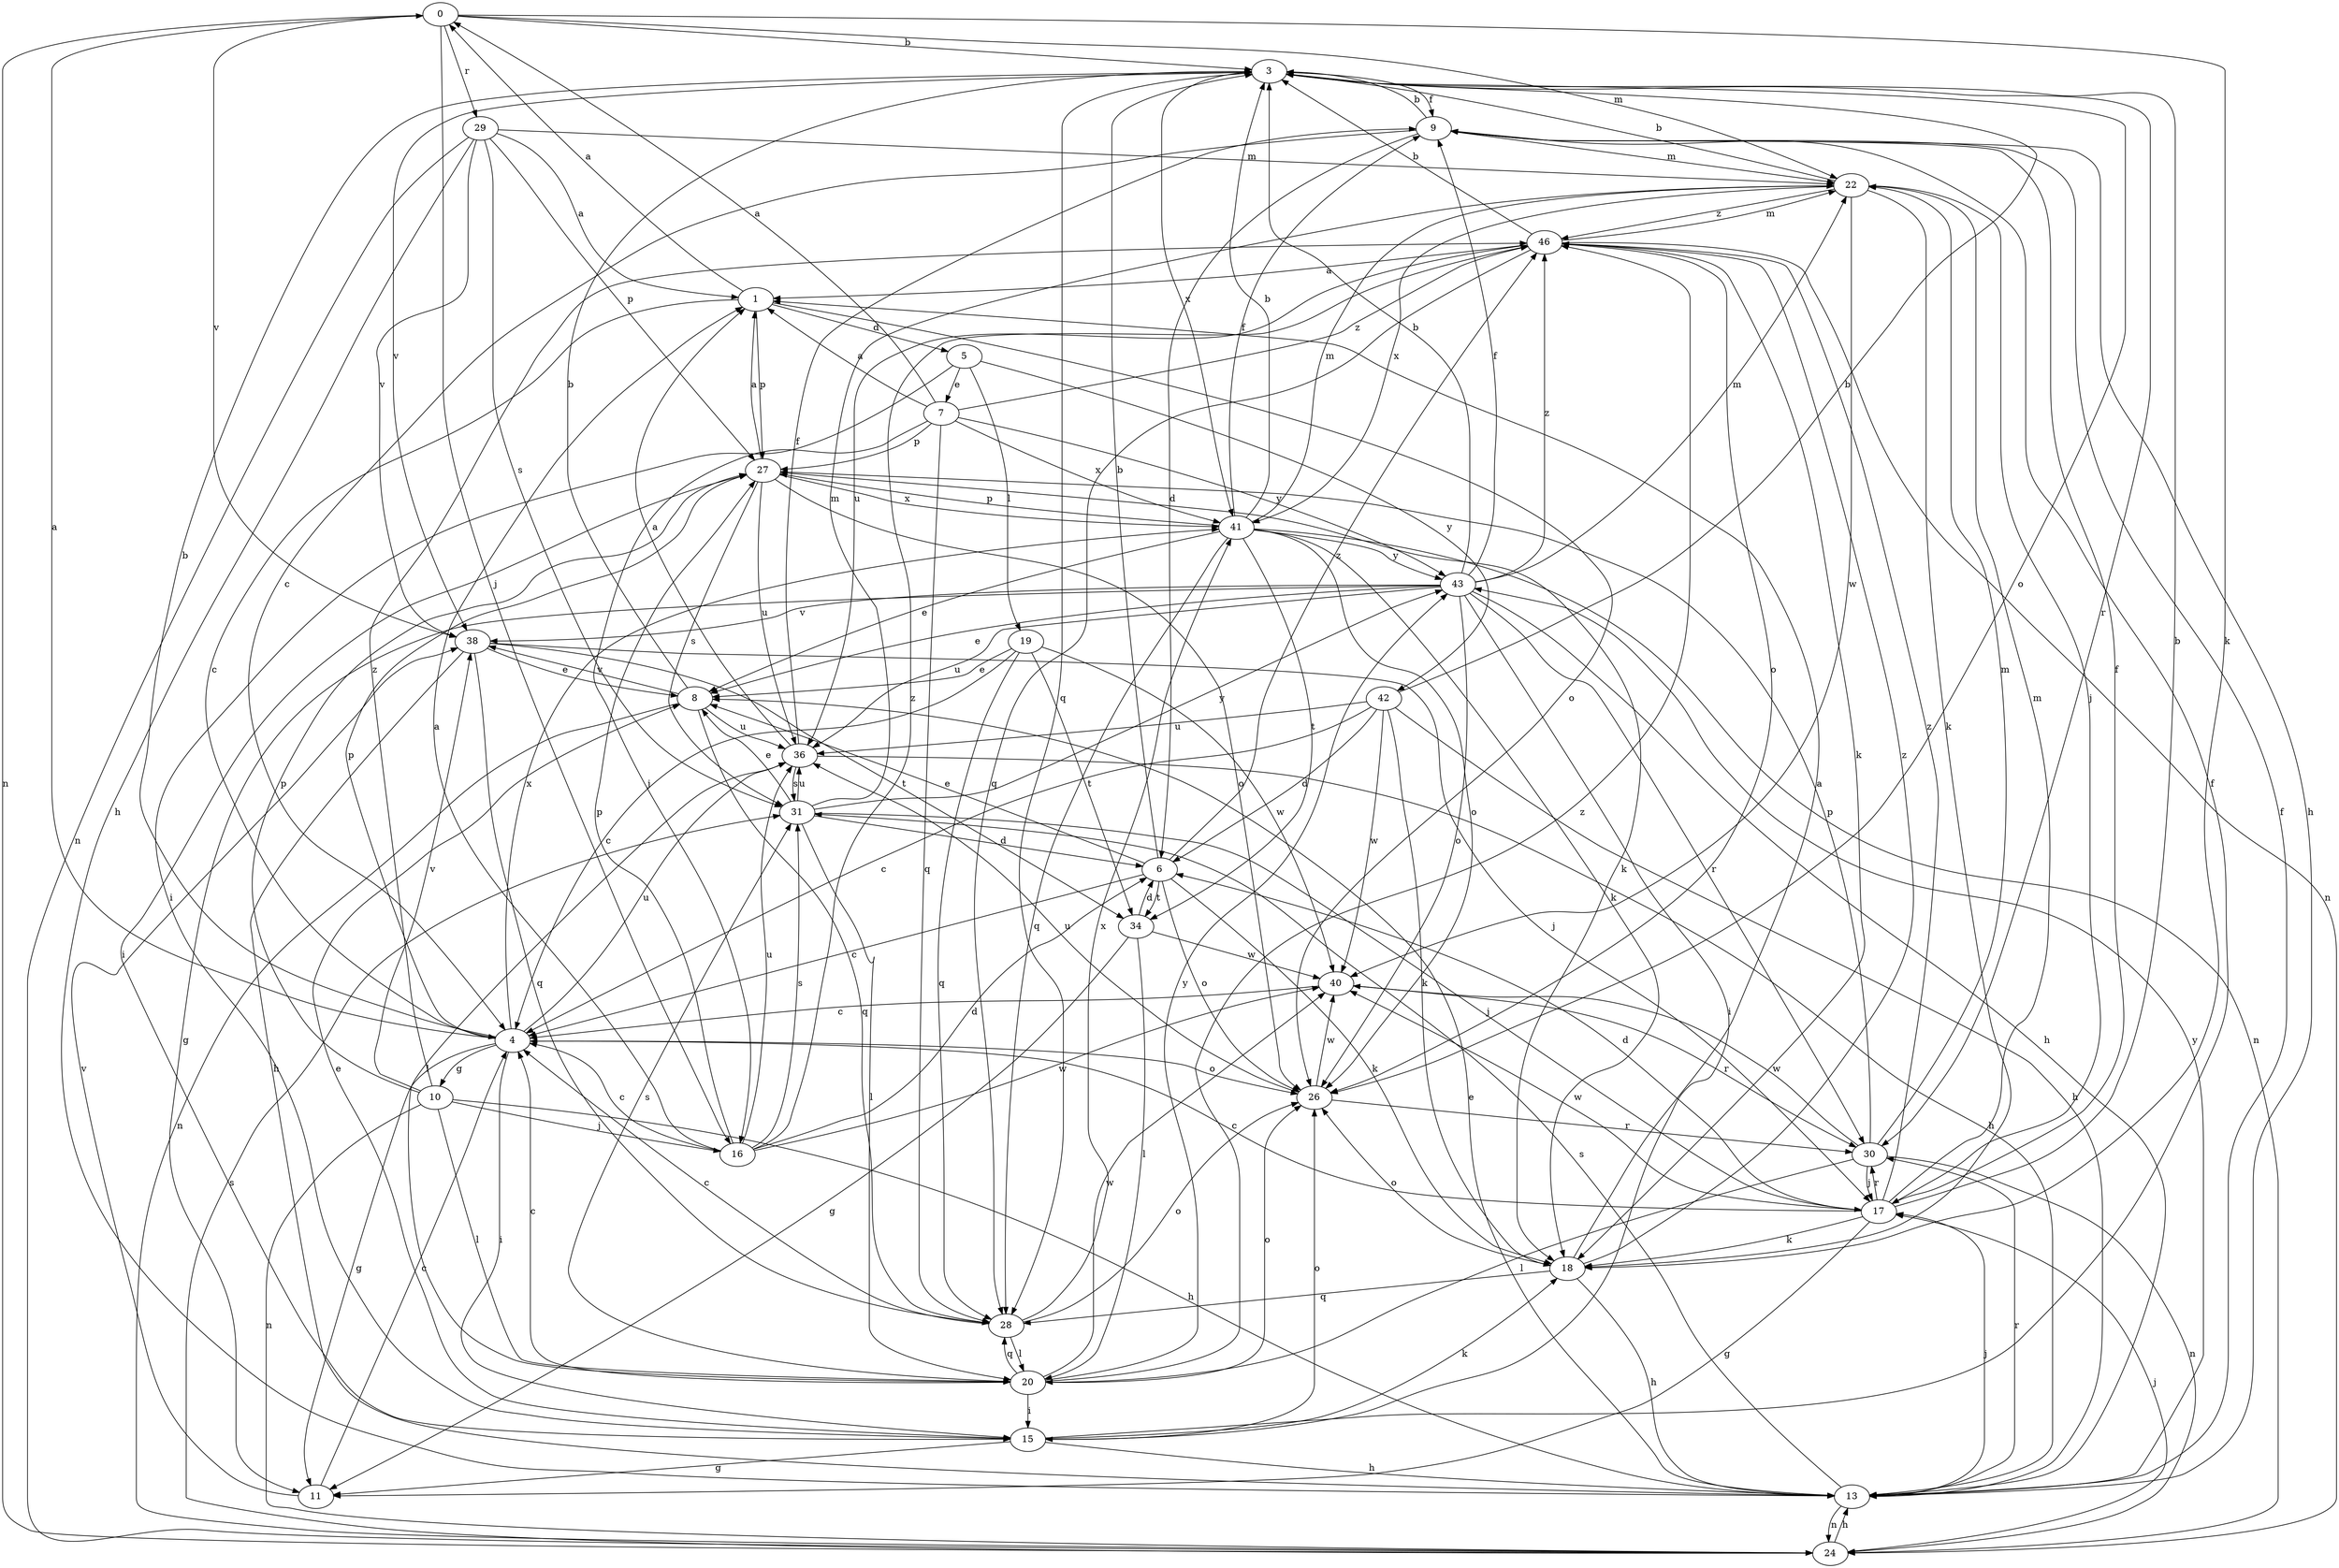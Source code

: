 strict digraph  {
0;
1;
3;
4;
5;
6;
7;
8;
9;
10;
11;
13;
15;
16;
17;
18;
19;
20;
22;
24;
26;
27;
28;
29;
30;
31;
34;
36;
38;
40;
41;
42;
43;
46;
0 -> 3  [label=b];
0 -> 16  [label=j];
0 -> 18  [label=k];
0 -> 22  [label=m];
0 -> 24  [label=n];
0 -> 29  [label=r];
0 -> 38  [label=v];
1 -> 0  [label=a];
1 -> 4  [label=c];
1 -> 5  [label=d];
1 -> 26  [label=o];
1 -> 27  [label=p];
3 -> 9  [label=f];
3 -> 26  [label=o];
3 -> 28  [label=q];
3 -> 30  [label=r];
3 -> 38  [label=v];
3 -> 41  [label=x];
4 -> 0  [label=a];
4 -> 3  [label=b];
4 -> 10  [label=g];
4 -> 11  [label=g];
4 -> 15  [label=i];
4 -> 26  [label=o];
4 -> 27  [label=p];
4 -> 36  [label=u];
4 -> 41  [label=x];
5 -> 7  [label=e];
5 -> 15  [label=i];
5 -> 19  [label=l];
5 -> 42  [label=y];
6 -> 3  [label=b];
6 -> 4  [label=c];
6 -> 8  [label=e];
6 -> 18  [label=k];
6 -> 26  [label=o];
6 -> 34  [label=t];
6 -> 46  [label=z];
7 -> 0  [label=a];
7 -> 1  [label=a];
7 -> 16  [label=j];
7 -> 27  [label=p];
7 -> 28  [label=q];
7 -> 41  [label=x];
7 -> 43  [label=y];
7 -> 46  [label=z];
8 -> 3  [label=b];
8 -> 24  [label=n];
8 -> 28  [label=q];
8 -> 36  [label=u];
8 -> 38  [label=v];
9 -> 3  [label=b];
9 -> 4  [label=c];
9 -> 6  [label=d];
9 -> 13  [label=h];
9 -> 22  [label=m];
10 -> 13  [label=h];
10 -> 16  [label=j];
10 -> 20  [label=l];
10 -> 24  [label=n];
10 -> 27  [label=p];
10 -> 38  [label=v];
10 -> 46  [label=z];
11 -> 4  [label=c];
11 -> 38  [label=v];
13 -> 8  [label=e];
13 -> 9  [label=f];
13 -> 17  [label=j];
13 -> 24  [label=n];
13 -> 30  [label=r];
13 -> 31  [label=s];
13 -> 43  [label=y];
15 -> 8  [label=e];
15 -> 9  [label=f];
15 -> 11  [label=g];
15 -> 13  [label=h];
15 -> 18  [label=k];
15 -> 26  [label=o];
16 -> 1  [label=a];
16 -> 4  [label=c];
16 -> 6  [label=d];
16 -> 27  [label=p];
16 -> 31  [label=s];
16 -> 36  [label=u];
16 -> 40  [label=w];
16 -> 46  [label=z];
17 -> 3  [label=b];
17 -> 4  [label=c];
17 -> 6  [label=d];
17 -> 9  [label=f];
17 -> 11  [label=g];
17 -> 18  [label=k];
17 -> 22  [label=m];
17 -> 30  [label=r];
17 -> 40  [label=w];
17 -> 46  [label=z];
18 -> 1  [label=a];
18 -> 13  [label=h];
18 -> 26  [label=o];
18 -> 28  [label=q];
18 -> 46  [label=z];
19 -> 4  [label=c];
19 -> 8  [label=e];
19 -> 28  [label=q];
19 -> 34  [label=t];
19 -> 40  [label=w];
20 -> 4  [label=c];
20 -> 15  [label=i];
20 -> 26  [label=o];
20 -> 28  [label=q];
20 -> 31  [label=s];
20 -> 40  [label=w];
20 -> 43  [label=y];
20 -> 46  [label=z];
22 -> 3  [label=b];
22 -> 17  [label=j];
22 -> 18  [label=k];
22 -> 40  [label=w];
22 -> 41  [label=x];
22 -> 46  [label=z];
24 -> 13  [label=h];
24 -> 17  [label=j];
24 -> 31  [label=s];
26 -> 30  [label=r];
26 -> 36  [label=u];
26 -> 40  [label=w];
27 -> 1  [label=a];
27 -> 15  [label=i];
27 -> 18  [label=k];
27 -> 26  [label=o];
27 -> 31  [label=s];
27 -> 36  [label=u];
27 -> 41  [label=x];
28 -> 4  [label=c];
28 -> 20  [label=l];
28 -> 26  [label=o];
28 -> 41  [label=x];
29 -> 1  [label=a];
29 -> 13  [label=h];
29 -> 22  [label=m];
29 -> 24  [label=n];
29 -> 27  [label=p];
29 -> 31  [label=s];
29 -> 38  [label=v];
30 -> 17  [label=j];
30 -> 20  [label=l];
30 -> 22  [label=m];
30 -> 24  [label=n];
30 -> 27  [label=p];
30 -> 40  [label=w];
31 -> 6  [label=d];
31 -> 8  [label=e];
31 -> 17  [label=j];
31 -> 20  [label=l];
31 -> 22  [label=m];
31 -> 36  [label=u];
31 -> 43  [label=y];
34 -> 6  [label=d];
34 -> 11  [label=g];
34 -> 20  [label=l];
34 -> 40  [label=w];
36 -> 1  [label=a];
36 -> 9  [label=f];
36 -> 13  [label=h];
36 -> 20  [label=l];
36 -> 31  [label=s];
38 -> 8  [label=e];
38 -> 13  [label=h];
38 -> 17  [label=j];
38 -> 28  [label=q];
38 -> 34  [label=t];
40 -> 4  [label=c];
40 -> 30  [label=r];
41 -> 3  [label=b];
41 -> 8  [label=e];
41 -> 9  [label=f];
41 -> 18  [label=k];
41 -> 22  [label=m];
41 -> 24  [label=n];
41 -> 26  [label=o];
41 -> 27  [label=p];
41 -> 28  [label=q];
41 -> 34  [label=t];
41 -> 43  [label=y];
42 -> 3  [label=b];
42 -> 4  [label=c];
42 -> 6  [label=d];
42 -> 13  [label=h];
42 -> 18  [label=k];
42 -> 36  [label=u];
42 -> 40  [label=w];
43 -> 3  [label=b];
43 -> 8  [label=e];
43 -> 9  [label=f];
43 -> 11  [label=g];
43 -> 13  [label=h];
43 -> 15  [label=i];
43 -> 22  [label=m];
43 -> 26  [label=o];
43 -> 30  [label=r];
43 -> 36  [label=u];
43 -> 38  [label=v];
43 -> 46  [label=z];
46 -> 1  [label=a];
46 -> 3  [label=b];
46 -> 18  [label=k];
46 -> 22  [label=m];
46 -> 24  [label=n];
46 -> 26  [label=o];
46 -> 28  [label=q];
46 -> 36  [label=u];
}
